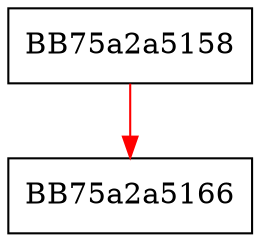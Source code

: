digraph sqlite3PcacheFetchFinish {
  node [shape="box"];
  graph [splines=ortho];
  BB75a2a5158 -> BB75a2a5166 [color="red"];
}